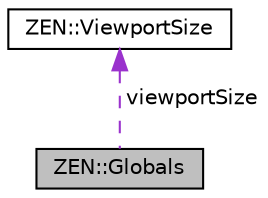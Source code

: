 digraph "ZEN::Globals"
{
 // LATEX_PDF_SIZE
  edge [fontname="Helvetica",fontsize="10",labelfontname="Helvetica",labelfontsize="10"];
  node [fontname="Helvetica",fontsize="10",shape=record];
  Node1 [label="ZEN::Globals",height=0.2,width=0.4,color="black", fillcolor="grey75", style="filled", fontcolor="black",tooltip=" "];
  Node2 -> Node1 [dir="back",color="darkorchid3",fontsize="10",style="dashed",label=" viewportSize" ,fontname="Helvetica"];
  Node2 [label="ZEN::ViewportSize",height=0.2,width=0.4,color="black", fillcolor="white", style="filled",URL="$structZEN_1_1ViewportSize.html",tooltip=" "];
}
